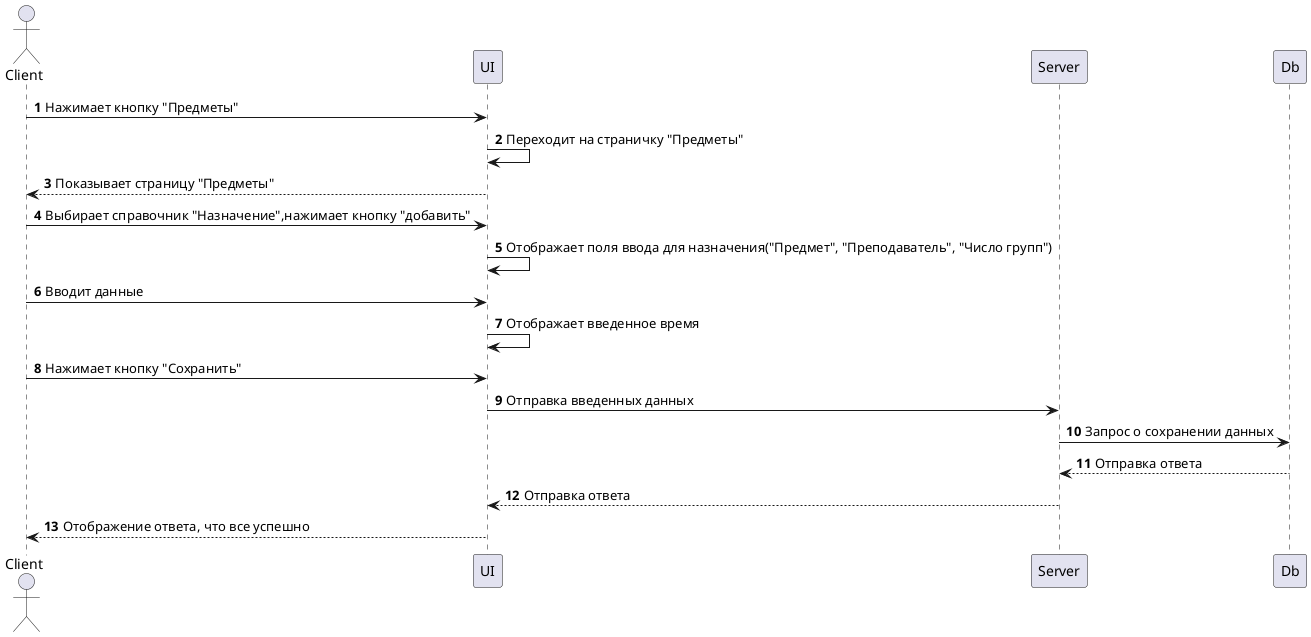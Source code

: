 @startuml Добавление назвачения    
    autonumber

    actor Client
    
    participant UI
    participant Server
    participant Db

     Client -> UI: Нажимает кнопку "Предметы"
    UI -> UI: Переходит на страничку "Предметы"
    Client <-- UI: Показывает страницу "Предметы"

    Client -> UI: Выбирает справочник "Назначение",нажимает кнопку "добавить"
    UI -> UI: Отображает поля ввода для назначения("Предмет", "Преподаватель", "Число групп")
    Client -> UI: Вводит данные
    UI -> UI: Отображает введенное время

    Client -> UI: Нажимает кнопку "Сохранить"
    UI -> Server: Отправка введенных данных
    Server -> Db: Запрос о сохранении данных 
    Server <-- Db: Отправка ответа 
    UI <-- Server: Отправка ответа
    Client <-- UI: Отображение ответа, что все успешно

@enduml
